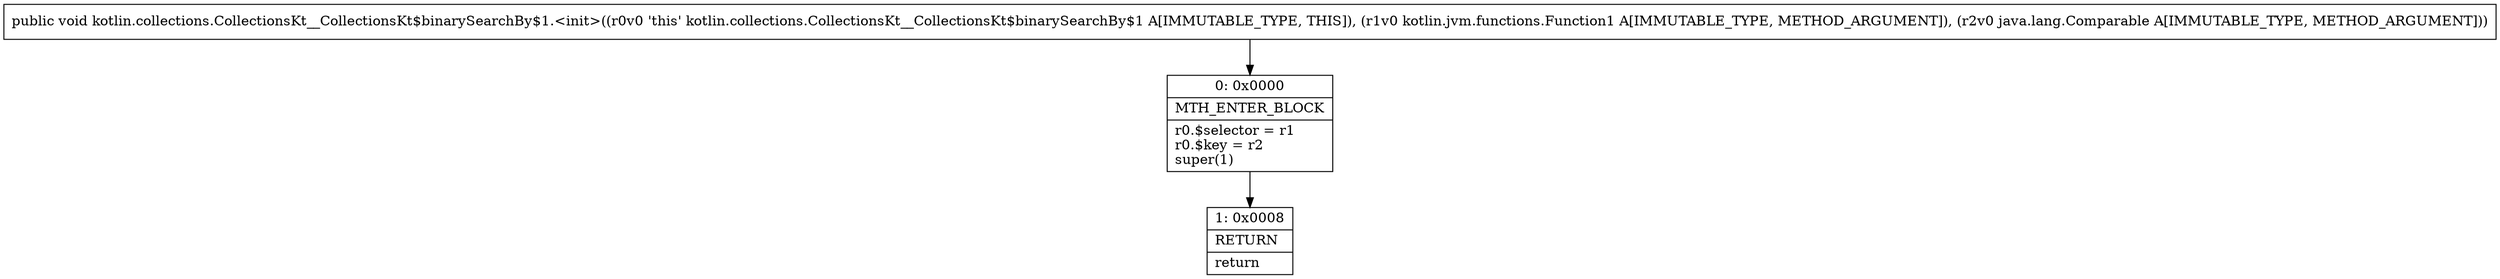 digraph "CFG forkotlin.collections.CollectionsKt__CollectionsKt$binarySearchBy$1.\<init\>(Lkotlin\/jvm\/functions\/Function1;Ljava\/lang\/Comparable;)V" {
Node_0 [shape=record,label="{0\:\ 0x0000|MTH_ENTER_BLOCK\l|r0.$selector = r1\lr0.$key = r2\lsuper(1)\l}"];
Node_1 [shape=record,label="{1\:\ 0x0008|RETURN\l|return\l}"];
MethodNode[shape=record,label="{public void kotlin.collections.CollectionsKt__CollectionsKt$binarySearchBy$1.\<init\>((r0v0 'this' kotlin.collections.CollectionsKt__CollectionsKt$binarySearchBy$1 A[IMMUTABLE_TYPE, THIS]), (r1v0 kotlin.jvm.functions.Function1 A[IMMUTABLE_TYPE, METHOD_ARGUMENT]), (r2v0 java.lang.Comparable A[IMMUTABLE_TYPE, METHOD_ARGUMENT])) }"];
MethodNode -> Node_0;
Node_0 -> Node_1;
}

